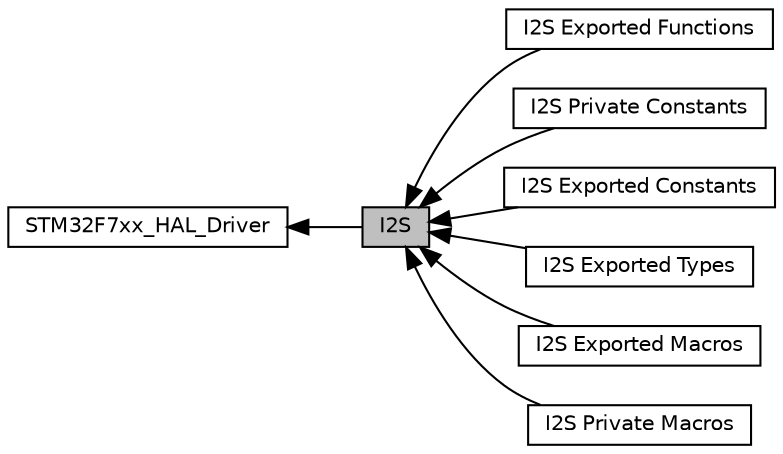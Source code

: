 digraph "I2S"
{
  edge [fontname="Helvetica",fontsize="10",labelfontname="Helvetica",labelfontsize="10"];
  node [fontname="Helvetica",fontsize="10",shape=record];
  rankdir=LR;
  Node7 [label="I2S Exported Functions",height=0.2,width=0.4,color="black", fillcolor="white", style="filled",URL="$group___i2_s___exported___functions.html"];
  Node5 [label="I2S Private Constants",height=0.2,width=0.4,color="black", fillcolor="white", style="filled",URL="$group___i2_s___private___constants.html"];
  Node0 [label="I2S",height=0.2,width=0.4,color="black", fillcolor="grey75", style="filled", fontcolor="black"];
  Node1 [label="STM32F7xx_HAL_Driver",height=0.2,width=0.4,color="black", fillcolor="white", style="filled",URL="$group___s_t_m32_f7xx___h_a_l___driver.html"];
  Node3 [label="I2S Exported Constants",height=0.2,width=0.4,color="black", fillcolor="white", style="filled",URL="$group___i2_s___exported___constants.html"];
  Node2 [label="I2S Exported Types",height=0.2,width=0.4,color="black", fillcolor="white", style="filled",URL="$group___i2_s___exported___types.html"];
  Node4 [label="I2S Exported Macros",height=0.2,width=0.4,color="black", fillcolor="white", style="filled",URL="$group___i2_s___exported___macros.html"];
  Node6 [label="I2S Private Macros",height=0.2,width=0.4,color="black", fillcolor="white", style="filled",URL="$group___i2_s___private___macros.html"];
  Node1->Node0 [shape=plaintext, dir="back", style="solid"];
  Node0->Node2 [shape=plaintext, dir="back", style="solid"];
  Node0->Node3 [shape=plaintext, dir="back", style="solid"];
  Node0->Node4 [shape=plaintext, dir="back", style="solid"];
  Node0->Node5 [shape=plaintext, dir="back", style="solid"];
  Node0->Node6 [shape=plaintext, dir="back", style="solid"];
  Node0->Node7 [shape=plaintext, dir="back", style="solid"];
}
